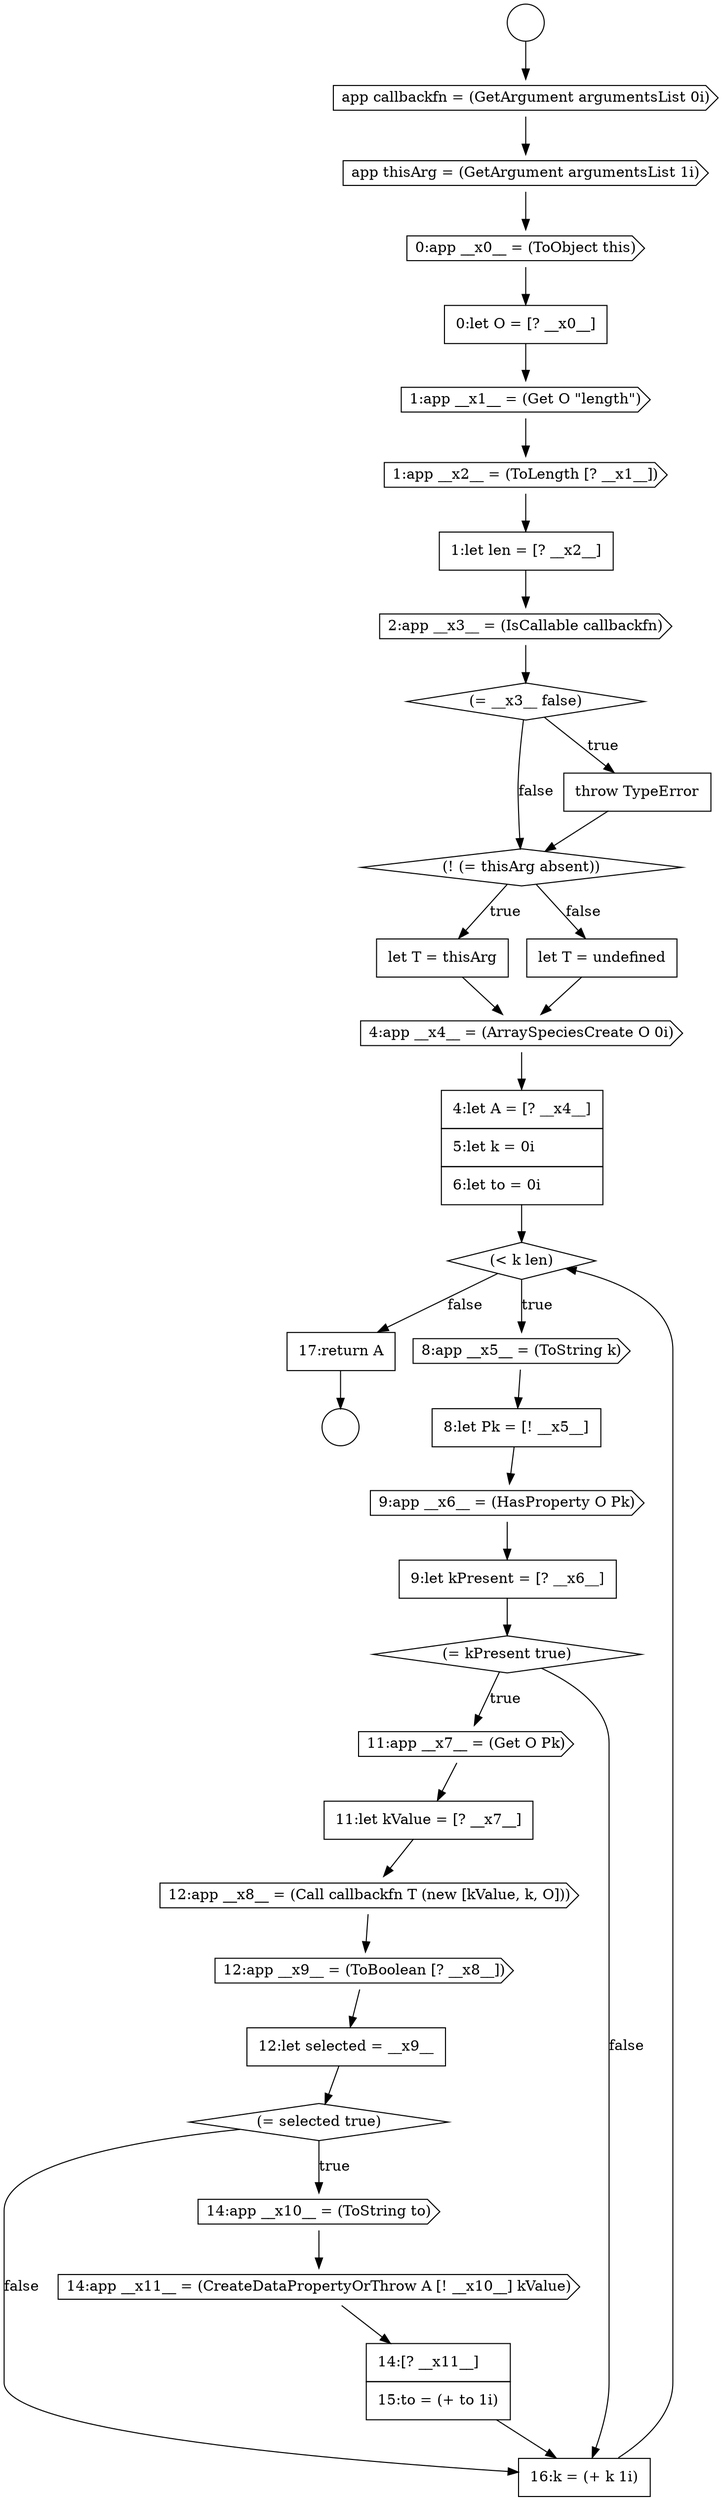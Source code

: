 digraph {
  node14830 [shape=cds, label=<<font color="black">app callbackfn = (GetArgument argumentsList 0i)</font>> color="black" fillcolor="white" style=filled]
  node14836 [shape=none, margin=0, label=<<font color="black">
    <table border="0" cellborder="1" cellspacing="0" cellpadding="10">
      <tr><td align="left">1:let len = [? __x2__]</td></tr>
    </table>
  </font>> color="black" fillcolor="white" style=filled]
  node14851 [shape=cds, label=<<font color="black">11:app __x7__ = (Get O Pk)</font>> color="black" fillcolor="white" style=filled]
  node14848 [shape=cds, label=<<font color="black">9:app __x6__ = (HasProperty O Pk)</font>> color="black" fillcolor="white" style=filled]
  node14831 [shape=cds, label=<<font color="black">app thisArg = (GetArgument argumentsList 1i)</font>> color="black" fillcolor="white" style=filled]
  node14832 [shape=cds, label=<<font color="black">0:app __x0__ = (ToObject this)</font>> color="black" fillcolor="white" style=filled]
  node14834 [shape=cds, label=<<font color="black">1:app __x1__ = (Get O &quot;length&quot;)</font>> color="black" fillcolor="white" style=filled]
  node14849 [shape=none, margin=0, label=<<font color="black">
    <table border="0" cellborder="1" cellspacing="0" cellpadding="10">
      <tr><td align="left">9:let kPresent = [? __x6__]</td></tr>
    </table>
  </font>> color="black" fillcolor="white" style=filled]
  node14845 [shape=diamond, label=<<font color="black">(&lt; k len)</font>> color="black" fillcolor="white" style=filled]
  node14858 [shape=cds, label=<<font color="black">14:app __x11__ = (CreateDataPropertyOrThrow A [! __x10__] kValue)</font>> color="black" fillcolor="white" style=filled]
  node14852 [shape=none, margin=0, label=<<font color="black">
    <table border="0" cellborder="1" cellspacing="0" cellpadding="10">
      <tr><td align="left">11:let kValue = [? __x7__]</td></tr>
    </table>
  </font>> color="black" fillcolor="white" style=filled]
  node14833 [shape=none, margin=0, label=<<font color="black">
    <table border="0" cellborder="1" cellspacing="0" cellpadding="10">
      <tr><td align="left">0:let O = [? __x0__]</td></tr>
    </table>
  </font>> color="black" fillcolor="white" style=filled]
  node14856 [shape=diamond, label=<<font color="black">(= selected true)</font>> color="black" fillcolor="white" style=filled]
  node14829 [shape=circle label=" " color="black" fillcolor="white" style=filled]
  node14844 [shape=none, margin=0, label=<<font color="black">
    <table border="0" cellborder="1" cellspacing="0" cellpadding="10">
      <tr><td align="left">4:let A = [? __x4__]</td></tr>
      <tr><td align="left">5:let k = 0i</td></tr>
      <tr><td align="left">6:let to = 0i</td></tr>
    </table>
  </font>> color="black" fillcolor="white" style=filled]
  node14859 [shape=none, margin=0, label=<<font color="black">
    <table border="0" cellborder="1" cellspacing="0" cellpadding="10">
      <tr><td align="left">14:[? __x11__]</td></tr>
      <tr><td align="left">15:to = (+ to 1i)</td></tr>
    </table>
  </font>> color="black" fillcolor="white" style=filled]
  node14837 [shape=cds, label=<<font color="black">2:app __x3__ = (IsCallable callbackfn)</font>> color="black" fillcolor="white" style=filled]
  node14847 [shape=none, margin=0, label=<<font color="black">
    <table border="0" cellborder="1" cellspacing="0" cellpadding="10">
      <tr><td align="left">8:let Pk = [! __x5__]</td></tr>
    </table>
  </font>> color="black" fillcolor="white" style=filled]
  node14855 [shape=none, margin=0, label=<<font color="black">
    <table border="0" cellborder="1" cellspacing="0" cellpadding="10">
      <tr><td align="left">12:let selected = __x9__</td></tr>
    </table>
  </font>> color="black" fillcolor="white" style=filled]
  node14840 [shape=diamond, label=<<font color="black">(! (= thisArg absent))</font>> color="black" fillcolor="white" style=filled]
  node14861 [shape=none, margin=0, label=<<font color="black">
    <table border="0" cellborder="1" cellspacing="0" cellpadding="10">
      <tr><td align="left">17:return A</td></tr>
    </table>
  </font>> color="black" fillcolor="white" style=filled]
  node14860 [shape=none, margin=0, label=<<font color="black">
    <table border="0" cellborder="1" cellspacing="0" cellpadding="10">
      <tr><td align="left">16:k = (+ k 1i)</td></tr>
    </table>
  </font>> color="black" fillcolor="white" style=filled]
  node14841 [shape=none, margin=0, label=<<font color="black">
    <table border="0" cellborder="1" cellspacing="0" cellpadding="10">
      <tr><td align="left">let T = thisArg</td></tr>
    </table>
  </font>> color="black" fillcolor="white" style=filled]
  node14854 [shape=cds, label=<<font color="black">12:app __x9__ = (ToBoolean [? __x8__])</font>> color="black" fillcolor="white" style=filled]
  node14835 [shape=cds, label=<<font color="black">1:app __x2__ = (ToLength [? __x1__])</font>> color="black" fillcolor="white" style=filled]
  node14850 [shape=diamond, label=<<font color="black">(= kPresent true)</font>> color="black" fillcolor="white" style=filled]
  node14839 [shape=none, margin=0, label=<<font color="black">
    <table border="0" cellborder="1" cellspacing="0" cellpadding="10">
      <tr><td align="left">throw TypeError</td></tr>
    </table>
  </font>> color="black" fillcolor="white" style=filled]
  node14842 [shape=none, margin=0, label=<<font color="black">
    <table border="0" cellborder="1" cellspacing="0" cellpadding="10">
      <tr><td align="left">let T = undefined</td></tr>
    </table>
  </font>> color="black" fillcolor="white" style=filled]
  node14857 [shape=cds, label=<<font color="black">14:app __x10__ = (ToString to)</font>> color="black" fillcolor="white" style=filled]
  node14853 [shape=cds, label=<<font color="black">12:app __x8__ = (Call callbackfn T (new [kValue, k, O]))</font>> color="black" fillcolor="white" style=filled]
  node14838 [shape=diamond, label=<<font color="black">(= __x3__ false)</font>> color="black" fillcolor="white" style=filled]
  node14843 [shape=cds, label=<<font color="black">4:app __x4__ = (ArraySpeciesCreate O 0i)</font>> color="black" fillcolor="white" style=filled]
  node14828 [shape=circle label=" " color="black" fillcolor="white" style=filled]
  node14846 [shape=cds, label=<<font color="black">8:app __x5__ = (ToString k)</font>> color="black" fillcolor="white" style=filled]
  node14856 -> node14857 [label=<<font color="black">true</font>> color="black"]
  node14856 -> node14860 [label=<<font color="black">false</font>> color="black"]
  node14847 -> node14848 [ color="black"]
  node14841 -> node14843 [ color="black"]
  node14849 -> node14850 [ color="black"]
  node14858 -> node14859 [ color="black"]
  node14838 -> node14839 [label=<<font color="black">true</font>> color="black"]
  node14838 -> node14840 [label=<<font color="black">false</font>> color="black"]
  node14861 -> node14829 [ color="black"]
  node14846 -> node14847 [ color="black"]
  node14844 -> node14845 [ color="black"]
  node14831 -> node14832 [ color="black"]
  node14851 -> node14852 [ color="black"]
  node14857 -> node14858 [ color="black"]
  node14835 -> node14836 [ color="black"]
  node14834 -> node14835 [ color="black"]
  node14854 -> node14855 [ color="black"]
  node14850 -> node14851 [label=<<font color="black">true</font>> color="black"]
  node14850 -> node14860 [label=<<font color="black">false</font>> color="black"]
  node14837 -> node14838 [ color="black"]
  node14859 -> node14860 [ color="black"]
  node14836 -> node14837 [ color="black"]
  node14830 -> node14831 [ color="black"]
  node14828 -> node14830 [ color="black"]
  node14842 -> node14843 [ color="black"]
  node14832 -> node14833 [ color="black"]
  node14839 -> node14840 [ color="black"]
  node14833 -> node14834 [ color="black"]
  node14855 -> node14856 [ color="black"]
  node14845 -> node14846 [label=<<font color="black">true</font>> color="black"]
  node14845 -> node14861 [label=<<font color="black">false</font>> color="black"]
  node14840 -> node14841 [label=<<font color="black">true</font>> color="black"]
  node14840 -> node14842 [label=<<font color="black">false</font>> color="black"]
  node14852 -> node14853 [ color="black"]
  node14848 -> node14849 [ color="black"]
  node14860 -> node14845 [ color="black"]
  node14843 -> node14844 [ color="black"]
  node14853 -> node14854 [ color="black"]
}
